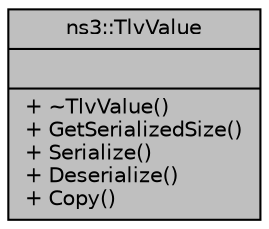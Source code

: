 digraph "ns3::TlvValue"
{
  edge [fontname="Helvetica",fontsize="10",labelfontname="Helvetica",labelfontsize="10"];
  node [fontname="Helvetica",fontsize="10",shape=record];
  Node1 [label="{ns3::TlvValue\n||+ ~TlvValue()\l+ GetSerializedSize()\l+ Serialize()\l+ Deserialize()\l+ Copy()\l}",height=0.2,width=0.4,color="black", fillcolor="grey75", style="filled", fontcolor="black"];
}
